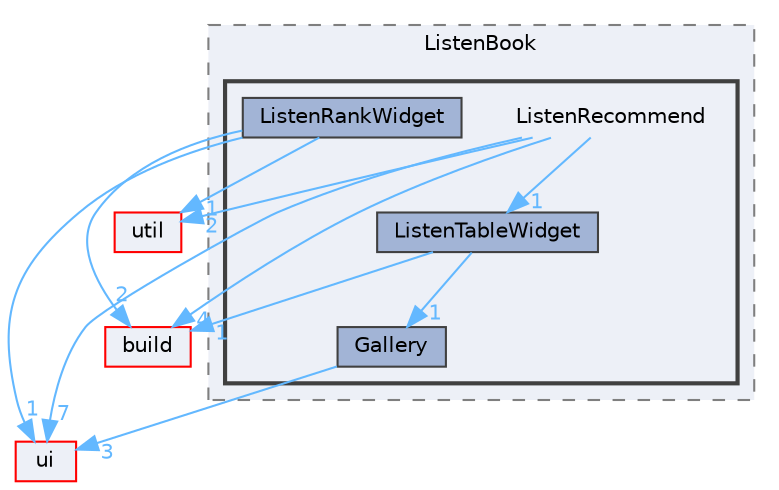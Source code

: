 digraph "ListenRecommend"
{
 // LATEX_PDF_SIZE
  bgcolor="transparent";
  edge [fontname=Helvetica,fontsize=10,labelfontname=Helvetica,labelfontsize=10];
  node [fontname=Helvetica,fontsize=10,shape=box,height=0.2,width=0.4];
  compound=true
  subgraph clusterdir_29569673e22270499a2cc1cc3faeb787 {
    graph [ bgcolor="#edf0f7", pencolor="grey50", label="ListenBook", fontname=Helvetica,fontsize=10 style="filled,dashed", URL="dir_29569673e22270499a2cc1cc3faeb787.html",tooltip=""]
  subgraph clusterdir_c99e693e283b556be7ac59ab98eef996 {
    graph [ bgcolor="#edf0f7", pencolor="grey25", label="", fontname=Helvetica,fontsize=10 style="filled,bold", URL="dir_c99e693e283b556be7ac59ab98eef996.html",tooltip=""]
    dir_c99e693e283b556be7ac59ab98eef996 [shape=plaintext, label="ListenRecommend"];
  dir_f1a4fca8fb377259873ba739ba4d044f [label="Gallery", fillcolor="#a2b4d6", color="grey25", style="filled", URL="dir_f1a4fca8fb377259873ba739ba4d044f.html",tooltip=""];
  dir_a5b5ce10670c2acc8326d7ca36a4cac3 [label="ListenRankWidget", fillcolor="#a2b4d6", color="grey25", style="filled", URL="dir_a5b5ce10670c2acc8326d7ca36a4cac3.html",tooltip=""];
  dir_516e8078259537229e78d810ddd6e3e1 [label="ListenTableWidget", fillcolor="#a2b4d6", color="grey25", style="filled", URL="dir_516e8078259537229e78d810ddd6e3e1.html",tooltip=""];
  }
  }
  dir_1788f8309b1a812dcb800a185471cf6c [label="ui", fillcolor="#edf0f7", color="red", style="filled", URL="dir_1788f8309b1a812dcb800a185471cf6c.html",tooltip=""];
  dir_23ec12649285f9fabf3a6b7380226c28 [label="util", fillcolor="#edf0f7", color="red", style="filled", URL="dir_23ec12649285f9fabf3a6b7380226c28.html",tooltip=""];
  dir_4fef79e7177ba769987a8da36c892c5f [label="build", fillcolor="#edf0f7", color="red", style="filled", URL="dir_4fef79e7177ba769987a8da36c892c5f.html",tooltip=""];
  dir_c99e693e283b556be7ac59ab98eef996->dir_1788f8309b1a812dcb800a185471cf6c [headlabel="7", labeldistance=1.5 headhref="dir_000181_000351.html" href="dir_000181_000351.html" color="steelblue1" fontcolor="steelblue1"];
  dir_c99e693e283b556be7ac59ab98eef996->dir_23ec12649285f9fabf3a6b7380226c28 [headlabel="2", labeldistance=1.5 headhref="dir_000181_000357.html" href="dir_000181_000357.html" color="steelblue1" fontcolor="steelblue1"];
  dir_c99e693e283b556be7ac59ab98eef996->dir_4fef79e7177ba769987a8da36c892c5f [headlabel="4", labeldistance=1.5 headhref="dir_000181_000041.html" href="dir_000181_000041.html" color="steelblue1" fontcolor="steelblue1"];
  dir_c99e693e283b556be7ac59ab98eef996->dir_516e8078259537229e78d810ddd6e3e1 [headlabel="1", labeldistance=1.5 headhref="dir_000181_000182.html" href="dir_000181_000182.html" color="steelblue1" fontcolor="steelblue1"];
  dir_f1a4fca8fb377259873ba739ba4d044f->dir_1788f8309b1a812dcb800a185471cf6c [headlabel="3", labeldistance=1.5 headhref="dir_000128_000351.html" href="dir_000128_000351.html" color="steelblue1" fontcolor="steelblue1"];
  dir_a5b5ce10670c2acc8326d7ca36a4cac3->dir_1788f8309b1a812dcb800a185471cf6c [headlabel="1", labeldistance=1.5 headhref="dir_000179_000351.html" href="dir_000179_000351.html" color="steelblue1" fontcolor="steelblue1"];
  dir_a5b5ce10670c2acc8326d7ca36a4cac3->dir_23ec12649285f9fabf3a6b7380226c28 [headlabel="1", labeldistance=1.5 headhref="dir_000179_000357.html" href="dir_000179_000357.html" color="steelblue1" fontcolor="steelblue1"];
  dir_a5b5ce10670c2acc8326d7ca36a4cac3->dir_4fef79e7177ba769987a8da36c892c5f [headlabel="2", labeldistance=1.5 headhref="dir_000179_000041.html" href="dir_000179_000041.html" color="steelblue1" fontcolor="steelblue1"];
  dir_516e8078259537229e78d810ddd6e3e1->dir_4fef79e7177ba769987a8da36c892c5f [headlabel="1", labeldistance=1.5 headhref="dir_000182_000041.html" href="dir_000182_000041.html" color="steelblue1" fontcolor="steelblue1"];
  dir_516e8078259537229e78d810ddd6e3e1->dir_f1a4fca8fb377259873ba739ba4d044f [headlabel="1", labeldistance=1.5 headhref="dir_000182_000128.html" href="dir_000182_000128.html" color="steelblue1" fontcolor="steelblue1"];
}
